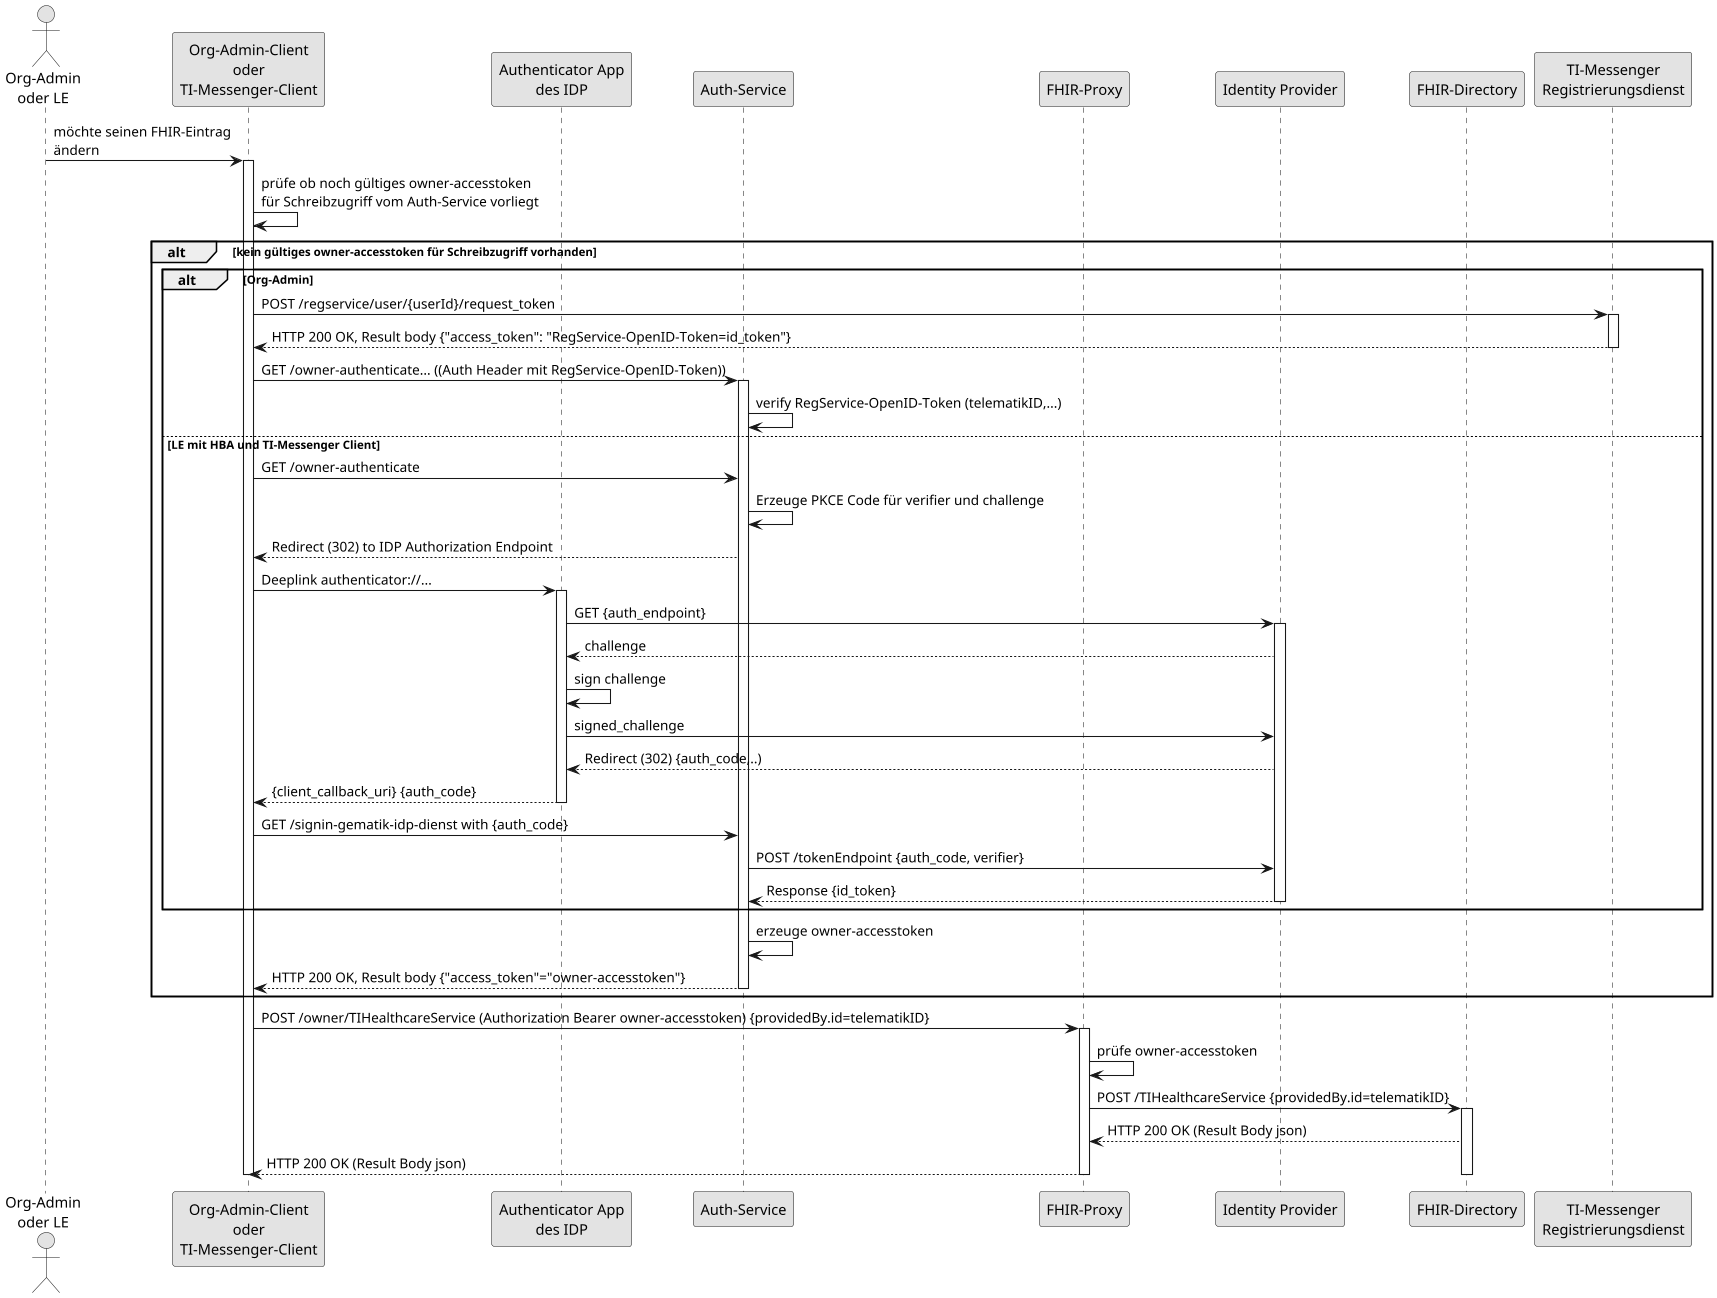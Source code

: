 @startuml

skinparam dpi 100
skinparam WrapWidth 200
skinparam monochrome true

'title "FHIR-Directory, Sequenzdiagram Änderung von eigenen Einträgen'
actor o as "Org-Admin\noder LE"
participant cl as "Org-Admin-Client\noder\nTI-Messenger-Client"
participant aa as "Authenticator App\ndes IDP"
participant au as "Auth-Service"
participant fp as "FHIR-Proxy"
participant idp as "Identity Provider"
participant fd as "FHIR-Directory"
participant rd as "TI-Messenger\nRegistrierungsdienst"
o -> cl: möchte seinen FHIR-Eintrag\nändern
activate cl
cl -> cl: prüfe ob noch gültiges owner-accesstoken\nfür Schreibzugriff vom Auth-Service vorliegt
alt kein gültiges owner-accesstoken für Schreibzugriff vorhanden
alt Org-Admin
cl -> rd: POST /regservice/user/{userId}/request_token
activate rd
rd --> cl: HTTP 200 OK, Result body {"access_token": "RegService-OpenID-Token=id_token"}
deactivate rd
cl -> au: GET /owner-authenticate... ((Auth Header mit RegService-OpenID-Token))
activate au
au -> au: verify RegService-OpenID-Token (telematikID,...)
else LE mit HBA und TI-Messenger Client
cl -> au: GET /owner-authenticate
au -> au: Erzeuge PKCE Code für verifier und challenge
au --> cl: Redirect (302) to IDP Authorization Endpoint
cl -> aa: Deeplink authenticator://...
activate aa

aa -> idp: GET {auth_endpoint}
activate idp
idp --> aa: challenge
aa -> aa: sign challenge
aa-> idp: signed_challenge
idp --> aa: Redirect (302) {auth_code,..)
aa --> cl: {client_callback_uri} {auth_code}
deactivate aa

cl -> au: GET /signin-gematik-idp-dienst with {auth_code}
au -> idp: POST /tokenEndpoint {auth_code, verifier}
idp --> au: Response {id_token}

deactivate idp
end
au -> au: erzeuge owner-accesstoken
au --> cl: HTTP 200 OK, Result body {"access_token"="owner-accesstoken"}
deactivate au
end
cl -> fp: POST /owner/TIHealthcareService (Authorization Bearer owner-accesstoken) {providedBy.id=telematikID}
activate fp
fp -> fp: prüfe owner-accesstoken
fp -> fd: POST /TIHealthcareService {providedBy.id=telematikID}
activate fd
fd --> fp: HTTP 200 OK (Result Body json)
fp --> cl: HTTP 200 OK (Result Body json)
deactivate fd
deactivate fp
deactivate cl
@enduml
